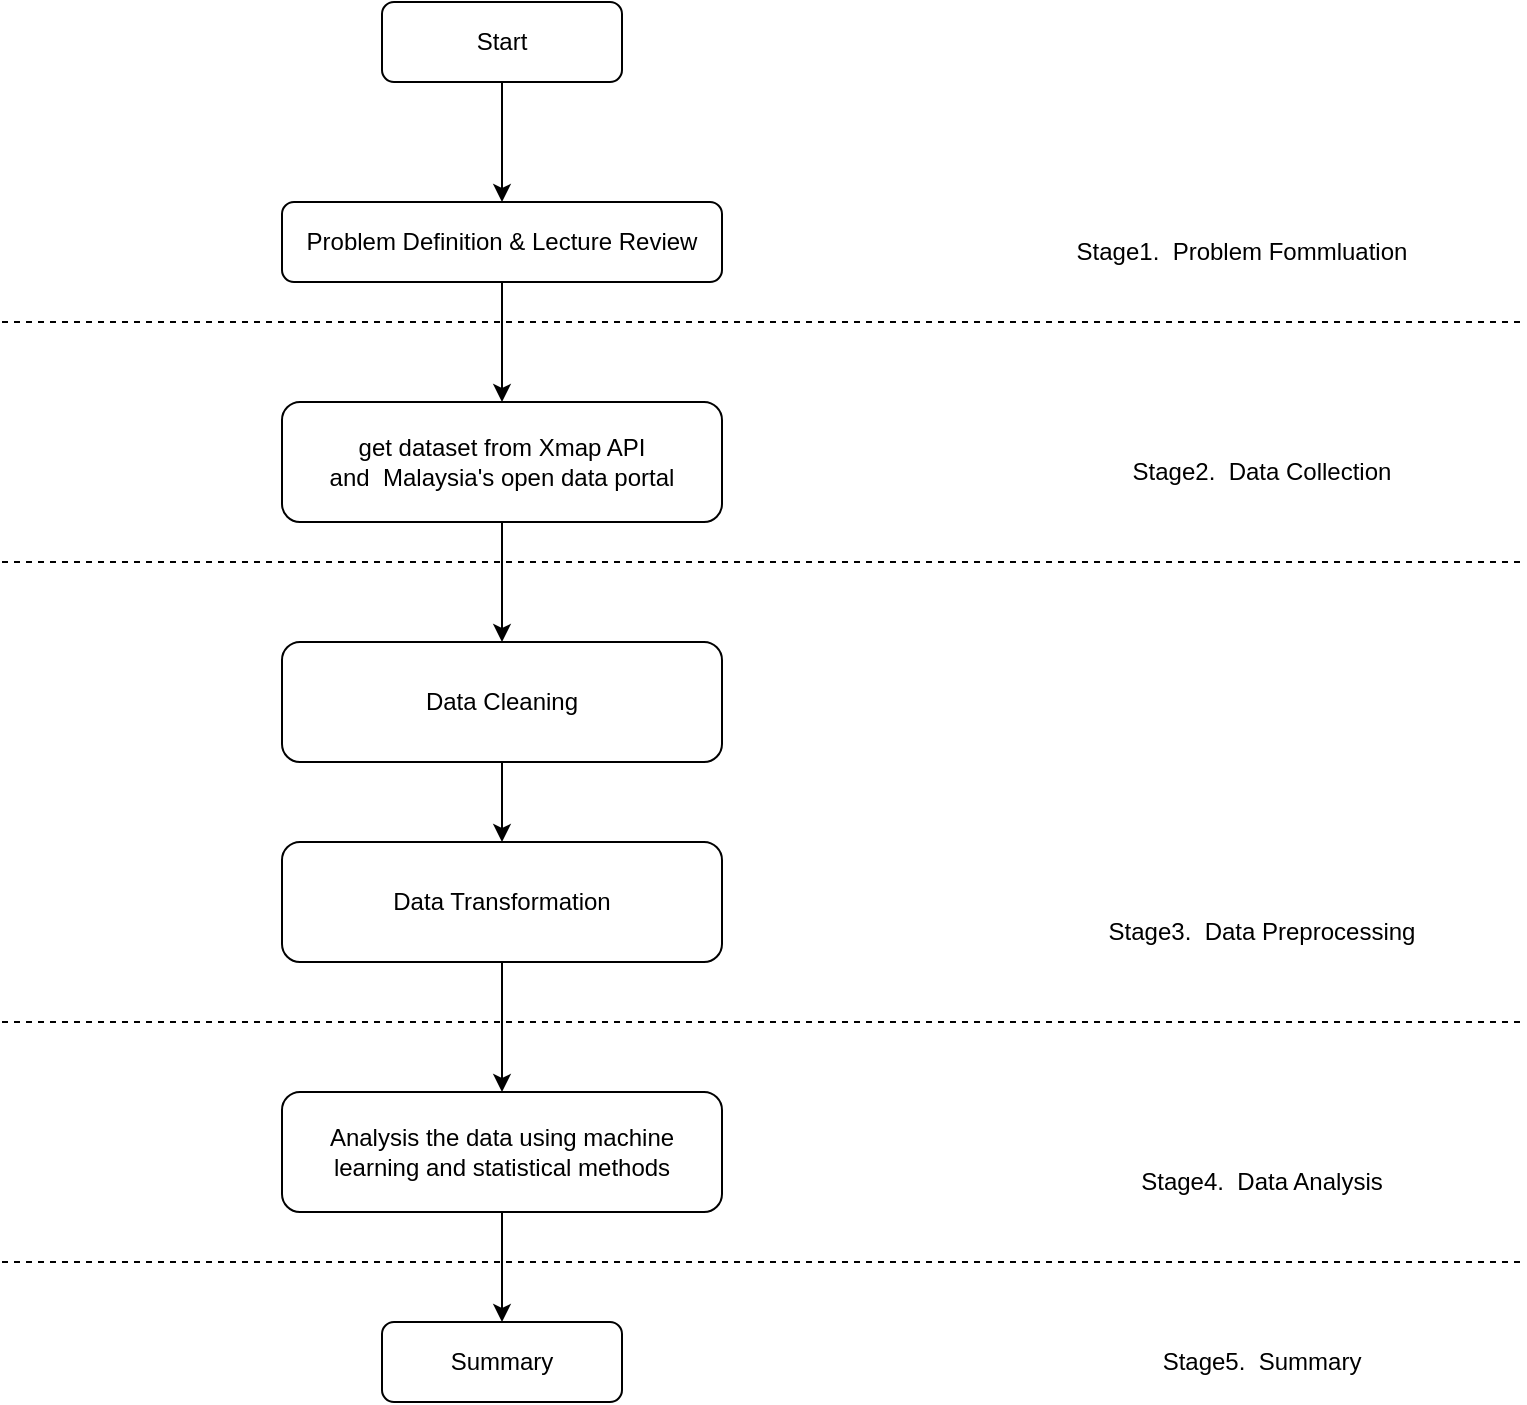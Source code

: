 <mxfile version="25.0.1">
  <diagram name="第 1 页" id="81aLjh4zl3zRgWzFOevn">
    <mxGraphModel dx="954" dy="605" grid="1" gridSize="10" guides="1" tooltips="1" connect="1" arrows="1" fold="1" page="1" pageScale="1" pageWidth="827" pageHeight="1169" math="0" shadow="0">
      <root>
        <mxCell id="0" />
        <mxCell id="1" parent="0" />
        <mxCell id="0_R8zArOMGvU4-N5Ipwe-1" value="" style="endArrow=none;dashed=1;html=1;rounded=0;" edge="1" parent="1">
          <mxGeometry width="50" height="50" relative="1" as="geometry">
            <mxPoint x="40" y="200" as="sourcePoint" />
            <mxPoint x="800" y="200" as="targetPoint" />
          </mxGeometry>
        </mxCell>
        <mxCell id="0_R8zArOMGvU4-N5Ipwe-2" value="Start" style="rounded=1;whiteSpace=wrap;html=1;" vertex="1" parent="1">
          <mxGeometry x="230" y="40" width="120" height="40" as="geometry" />
        </mxCell>
        <mxCell id="0_R8zArOMGvU4-N5Ipwe-3" value="Problem Definition &amp;amp; Lecture Review" style="rounded=1;whiteSpace=wrap;html=1;" vertex="1" parent="1">
          <mxGeometry x="180" y="140" width="220" height="40" as="geometry" />
        </mxCell>
        <mxCell id="0_R8zArOMGvU4-N5Ipwe-4" value="" style="endArrow=classic;html=1;rounded=0;exitX=0.5;exitY=1;exitDx=0;exitDy=0;" edge="1" parent="1" source="0_R8zArOMGvU4-N5Ipwe-2" target="0_R8zArOMGvU4-N5Ipwe-3">
          <mxGeometry width="50" height="50" relative="1" as="geometry">
            <mxPoint x="400" y="230" as="sourcePoint" />
            <mxPoint x="450" y="180" as="targetPoint" />
          </mxGeometry>
        </mxCell>
        <mxCell id="0_R8zArOMGvU4-N5Ipwe-5" value="Stage1.&amp;nbsp; Problem Fommluation" style="text;html=1;align=center;verticalAlign=middle;whiteSpace=wrap;rounded=0;" vertex="1" parent="1">
          <mxGeometry x="570" y="150" width="180" height="30" as="geometry" />
        </mxCell>
        <mxCell id="0_R8zArOMGvU4-N5Ipwe-6" value="get dataset from Xmap API and&amp;nbsp;&amp;nbsp;Malaysia&#39;s open data portal" style="rounded=1;whiteSpace=wrap;html=1;" vertex="1" parent="1">
          <mxGeometry x="180" y="240" width="220" height="60" as="geometry" />
        </mxCell>
        <mxCell id="0_R8zArOMGvU4-N5Ipwe-7" value="" style="endArrow=none;dashed=1;html=1;rounded=0;" edge="1" parent="1">
          <mxGeometry width="50" height="50" relative="1" as="geometry">
            <mxPoint x="40" y="320" as="sourcePoint" />
            <mxPoint x="800" y="320" as="targetPoint" />
            <Array as="points">
              <mxPoint x="410" y="320" />
            </Array>
          </mxGeometry>
        </mxCell>
        <mxCell id="0_R8zArOMGvU4-N5Ipwe-8" value="Stage2.&amp;nbsp; Data Collection" style="text;html=1;align=center;verticalAlign=middle;whiteSpace=wrap;rounded=0;" vertex="1" parent="1">
          <mxGeometry x="580" y="260" width="180" height="30" as="geometry" />
        </mxCell>
        <mxCell id="0_R8zArOMGvU4-N5Ipwe-9" value="" style="endArrow=classic;html=1;rounded=0;exitX=0.5;exitY=1;exitDx=0;exitDy=0;" edge="1" parent="1" source="0_R8zArOMGvU4-N5Ipwe-3" target="0_R8zArOMGvU4-N5Ipwe-6">
          <mxGeometry width="50" height="50" relative="1" as="geometry">
            <mxPoint x="410" y="360" as="sourcePoint" />
            <mxPoint x="460" y="310" as="targetPoint" />
          </mxGeometry>
        </mxCell>
        <mxCell id="0_R8zArOMGvU4-N5Ipwe-10" value="Data Cleaning" style="rounded=1;whiteSpace=wrap;html=1;" vertex="1" parent="1">
          <mxGeometry x="180" y="360" width="220" height="60" as="geometry" />
        </mxCell>
        <mxCell id="0_R8zArOMGvU4-N5Ipwe-11" value="Data Transformation" style="rounded=1;whiteSpace=wrap;html=1;" vertex="1" parent="1">
          <mxGeometry x="180" y="460" width="220" height="60" as="geometry" />
        </mxCell>
        <mxCell id="0_R8zArOMGvU4-N5Ipwe-12" value="" style="endArrow=none;dashed=1;html=1;rounded=0;" edge="1" parent="1">
          <mxGeometry width="50" height="50" relative="1" as="geometry">
            <mxPoint x="40" y="550" as="sourcePoint" />
            <mxPoint x="800" y="550" as="targetPoint" />
            <Array as="points">
              <mxPoint x="410" y="550" />
            </Array>
          </mxGeometry>
        </mxCell>
        <mxCell id="0_R8zArOMGvU4-N5Ipwe-13" value="Stage3.&amp;nbsp; Data Preprocessing" style="text;html=1;align=center;verticalAlign=middle;whiteSpace=wrap;rounded=0;" vertex="1" parent="1">
          <mxGeometry x="580" y="490" width="180" height="30" as="geometry" />
        </mxCell>
        <mxCell id="0_R8zArOMGvU4-N5Ipwe-14" value="" style="endArrow=classic;html=1;rounded=0;entryX=0.5;entryY=0;entryDx=0;entryDy=0;exitX=0.5;exitY=1;exitDx=0;exitDy=0;" edge="1" parent="1" source="0_R8zArOMGvU4-N5Ipwe-6" target="0_R8zArOMGvU4-N5Ipwe-10">
          <mxGeometry width="50" height="50" relative="1" as="geometry">
            <mxPoint x="290" y="310" as="sourcePoint" />
            <mxPoint x="460" y="540" as="targetPoint" />
          </mxGeometry>
        </mxCell>
        <mxCell id="0_R8zArOMGvU4-N5Ipwe-15" value="" style="endArrow=classic;html=1;rounded=0;exitX=0.5;exitY=1;exitDx=0;exitDy=0;entryX=0.5;entryY=0;entryDx=0;entryDy=0;" edge="1" parent="1" source="0_R8zArOMGvU4-N5Ipwe-10" target="0_R8zArOMGvU4-N5Ipwe-11">
          <mxGeometry width="50" height="50" relative="1" as="geometry">
            <mxPoint x="410" y="490" as="sourcePoint" />
            <mxPoint x="460" y="440" as="targetPoint" />
          </mxGeometry>
        </mxCell>
        <mxCell id="0_R8zArOMGvU4-N5Ipwe-16" value="Analysis the data using machine learning and statistical methods" style="rounded=1;whiteSpace=wrap;html=1;" vertex="1" parent="1">
          <mxGeometry x="180" y="585" width="220" height="60" as="geometry" />
        </mxCell>
        <mxCell id="0_R8zArOMGvU4-N5Ipwe-17" value="Stage4.&amp;nbsp; Data Analysis" style="text;html=1;align=center;verticalAlign=middle;whiteSpace=wrap;rounded=0;" vertex="1" parent="1">
          <mxGeometry x="580" y="615" width="180" height="30" as="geometry" />
        </mxCell>
        <mxCell id="0_R8zArOMGvU4-N5Ipwe-18" value="" style="endArrow=none;dashed=1;html=1;rounded=0;" edge="1" parent="1">
          <mxGeometry width="50" height="50" relative="1" as="geometry">
            <mxPoint x="40" y="670" as="sourcePoint" />
            <mxPoint x="800" y="670" as="targetPoint" />
            <Array as="points">
              <mxPoint x="410" y="670" />
            </Array>
          </mxGeometry>
        </mxCell>
        <mxCell id="0_R8zArOMGvU4-N5Ipwe-19" value="Summary" style="rounded=1;whiteSpace=wrap;html=1;" vertex="1" parent="1">
          <mxGeometry x="230" y="700" width="120" height="40" as="geometry" />
        </mxCell>
        <mxCell id="0_R8zArOMGvU4-N5Ipwe-20" value="Stage5.&amp;nbsp; Summary" style="text;html=1;align=center;verticalAlign=middle;whiteSpace=wrap;rounded=0;" vertex="1" parent="1">
          <mxGeometry x="580" y="705" width="180" height="30" as="geometry" />
        </mxCell>
        <mxCell id="0_R8zArOMGvU4-N5Ipwe-21" value="" style="endArrow=classic;html=1;rounded=0;exitX=0.5;exitY=1;exitDx=0;exitDy=0;entryX=0.5;entryY=0;entryDx=0;entryDy=0;" edge="1" parent="1" source="0_R8zArOMGvU4-N5Ipwe-11" target="0_R8zArOMGvU4-N5Ipwe-16">
          <mxGeometry width="50" height="50" relative="1" as="geometry">
            <mxPoint x="410" y="670" as="sourcePoint" />
            <mxPoint x="460" y="620" as="targetPoint" />
          </mxGeometry>
        </mxCell>
        <mxCell id="0_R8zArOMGvU4-N5Ipwe-22" value="" style="endArrow=classic;html=1;rounded=0;exitX=0.5;exitY=1;exitDx=0;exitDy=0;entryX=0.5;entryY=0;entryDx=0;entryDy=0;" edge="1" parent="1" source="0_R8zArOMGvU4-N5Ipwe-16" target="0_R8zArOMGvU4-N5Ipwe-19">
          <mxGeometry width="50" height="50" relative="1" as="geometry">
            <mxPoint x="410" y="730" as="sourcePoint" />
            <mxPoint x="460" y="680" as="targetPoint" />
          </mxGeometry>
        </mxCell>
      </root>
    </mxGraphModel>
  </diagram>
</mxfile>
